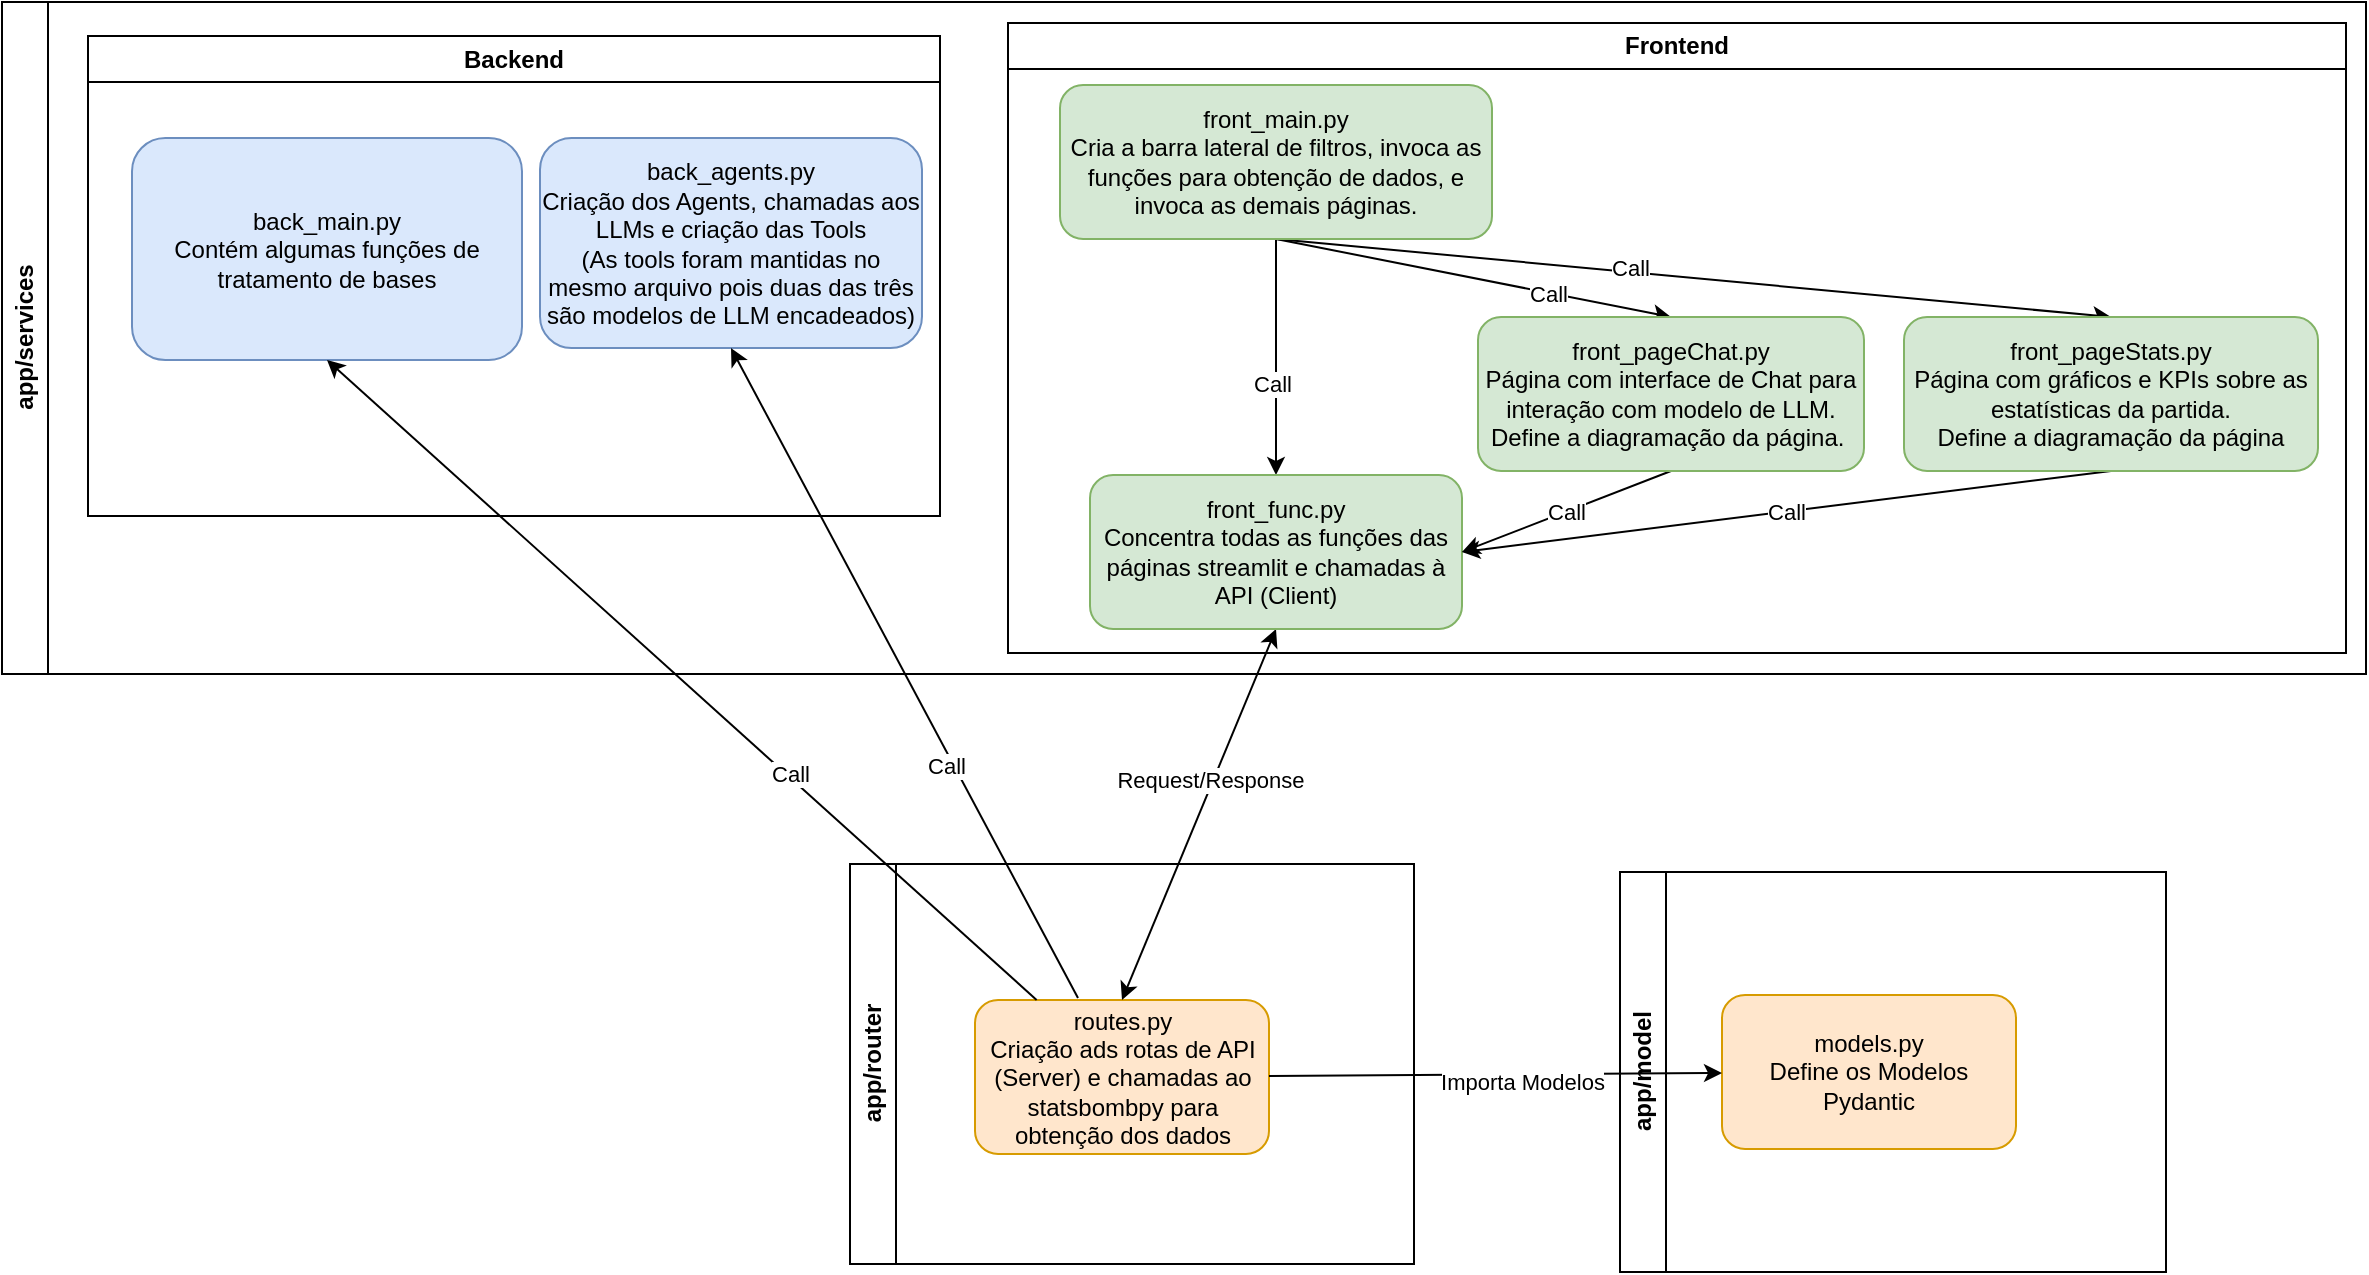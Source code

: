 <mxfile>
    <diagram id="QdpAEqe0KQ9zSXsOPeXD" name="Página-1">
        <mxGraphModel dx="5868" dy="3123" grid="0" gridSize="10" guides="1" tooltips="1" connect="1" arrows="1" fold="1" page="0" pageScale="1" pageWidth="827" pageHeight="1169" background="#ffffff" math="0" shadow="0">
            <root>
                <mxCell id="0"/>
                <mxCell id="1" parent="0"/>
                <mxCell id="12" value="app/router" style="swimlane;horizontal=0;whiteSpace=wrap;html=1;" parent="1" vertex="1">
                    <mxGeometry x="-3560" y="-1707" width="282" height="200" as="geometry"/>
                </mxCell>
                <mxCell id="22" value="routes.py&lt;br&gt;Criação ads rotas de API (Server) e chamadas ao statsbombpy para obtenção dos dados" style="rounded=1;whiteSpace=wrap;html=1;fillColor=#ffe6cc;strokeColor=#d79b00;" parent="12" vertex="1">
                    <mxGeometry x="62.5" y="68" width="147" height="77" as="geometry"/>
                </mxCell>
                <mxCell id="13" value="app/model" style="swimlane;horizontal=0;whiteSpace=wrap;html=1;" parent="1" vertex="1">
                    <mxGeometry x="-3175" y="-1703" width="273" height="200" as="geometry"/>
                </mxCell>
                <mxCell id="23" value="models.py&lt;br&gt;Define os Modelos Pydantic" style="rounded=1;whiteSpace=wrap;html=1;fillColor=#ffe6cc;strokeColor=#d79b00;" parent="13" vertex="1">
                    <mxGeometry x="51" y="61.5" width="147" height="77" as="geometry"/>
                </mxCell>
                <mxCell id="24" style="edgeStyle=none;html=1;entryX=0.5;entryY=0;entryDx=0;entryDy=0;startArrow=classic;startFill=1;exitX=0.5;exitY=1;exitDx=0;exitDy=0;" parent="1" source="19" target="22" edge="1">
                    <mxGeometry relative="1" as="geometry"/>
                </mxCell>
                <mxCell id="32" value="Request/Response" style="edgeLabel;html=1;align=center;verticalAlign=middle;resizable=0;points=[];" parent="24" vertex="1" connectable="0">
                    <mxGeometry x="-0.18" y="-2" relative="1" as="geometry">
                        <mxPoint as="offset"/>
                    </mxGeometry>
                </mxCell>
                <mxCell id="11" value="app/services" style="swimlane;horizontal=0;whiteSpace=wrap;html=1;" parent="1" vertex="1">
                    <mxGeometry x="-3984" y="-2138" width="1182" height="336" as="geometry"/>
                </mxCell>
                <mxCell id="15" value="Backend" style="swimlane;whiteSpace=wrap;html=1;" parent="11" vertex="1">
                    <mxGeometry x="43" y="17" width="426" height="240" as="geometry"/>
                </mxCell>
                <mxCell id="18" value="back_agents.py&lt;br&gt;Criação dos Agents, chamadas aos LLMs e criação das Tools&lt;br&gt;(As tools foram mantidas no mesmo arquivo pois duas das três são modelos de LLM encadeados)" style="rounded=1;whiteSpace=wrap;html=1;fillColor=#dae8fc;strokeColor=#6c8ebf;" parent="15" vertex="1">
                    <mxGeometry x="226" y="51" width="191" height="105" as="geometry"/>
                </mxCell>
                <mxCell id="10" value="back_main.py&lt;br&gt;Contém algumas funções de tratamento de bases" style="rounded=1;whiteSpace=wrap;html=1;fillColor=#dae8fc;strokeColor=#6c8ebf;" parent="15" vertex="1">
                    <mxGeometry x="22" y="51" width="195" height="111" as="geometry"/>
                </mxCell>
                <mxCell id="16" value="Frontend" style="swimlane;whiteSpace=wrap;html=1;" parent="11" vertex="1">
                    <mxGeometry x="503" y="10.5" width="669" height="315" as="geometry"/>
                </mxCell>
                <mxCell id="25" style="edgeStyle=none;html=1;entryX=0.5;entryY=0;entryDx=0;entryDy=0;startArrow=none;startFill=0;exitX=0.5;exitY=1;exitDx=0;exitDy=0;" parent="16" source="17" target="19" edge="1">
                    <mxGeometry relative="1" as="geometry"/>
                </mxCell>
                <mxCell id="35" value="Call" style="edgeLabel;html=1;align=center;verticalAlign=middle;resizable=0;points=[];" parent="25" vertex="1" connectable="0">
                    <mxGeometry x="0.22" y="-2" relative="1" as="geometry">
                        <mxPoint as="offset"/>
                    </mxGeometry>
                </mxCell>
                <mxCell id="26" style="edgeStyle=none;html=1;entryX=0.5;entryY=0;entryDx=0;entryDy=0;startArrow=none;startFill=0;exitX=0.5;exitY=1;exitDx=0;exitDy=0;" parent="16" source="17" target="20" edge="1">
                    <mxGeometry relative="1" as="geometry"/>
                </mxCell>
                <mxCell id="34" value="Call" style="edgeLabel;html=1;align=center;verticalAlign=middle;resizable=0;points=[];" parent="26" vertex="1" connectable="0">
                    <mxGeometry x="0.378" relative="1" as="geometry">
                        <mxPoint as="offset"/>
                    </mxGeometry>
                </mxCell>
                <mxCell id="27" style="edgeStyle=none;html=1;entryX=0.5;entryY=0;entryDx=0;entryDy=0;startArrow=none;startFill=0;exitX=0.5;exitY=1;exitDx=0;exitDy=0;" parent="16" source="17" target="21" edge="1">
                    <mxGeometry relative="1" as="geometry"/>
                </mxCell>
                <mxCell id="33" value="Call" style="edgeLabel;html=1;align=center;verticalAlign=middle;resizable=0;points=[];" parent="27" vertex="1" connectable="0">
                    <mxGeometry x="-0.153" y="2" relative="1" as="geometry">
                        <mxPoint as="offset"/>
                    </mxGeometry>
                </mxCell>
                <mxCell id="17" value="front_main.py&lt;br&gt;Cria a barra lateral de filtros, invoca as funções para obtenção de dados, e invoca as demais páginas." style="rounded=1;whiteSpace=wrap;html=1;fillColor=#d5e8d4;strokeColor=#82b366;" parent="16" vertex="1">
                    <mxGeometry x="26" y="31" width="216" height="77" as="geometry"/>
                </mxCell>
                <mxCell id="19" value="front_func.py&lt;br&gt;Concentra todas as funções das páginas streamlit e chamadas à API (Client)" style="rounded=1;whiteSpace=wrap;html=1;fillColor=#d5e8d4;strokeColor=#82b366;" parent="16" vertex="1">
                    <mxGeometry x="41" y="226" width="186" height="77" as="geometry"/>
                </mxCell>
                <mxCell id="28" value="Call" style="edgeStyle=none;html=1;entryX=1;entryY=0.5;entryDx=0;entryDy=0;startArrow=none;startFill=0;exitX=0.5;exitY=1;exitDx=0;exitDy=0;" parent="16" source="20" target="19" edge="1">
                    <mxGeometry relative="1" as="geometry"/>
                </mxCell>
                <mxCell id="20" value="front_pageChat.py&lt;br&gt;Página com interface de Chat para interação com modelo de LLM.&lt;br&gt;Define a diagramação da página.&amp;nbsp;" style="rounded=1;whiteSpace=wrap;html=1;fillColor=#d5e8d4;strokeColor=#82b366;" parent="16" vertex="1">
                    <mxGeometry x="235" y="147" width="193" height="77" as="geometry"/>
                </mxCell>
                <mxCell id="29" value="Call" style="edgeStyle=none;html=1;entryX=1;entryY=0.5;entryDx=0;entryDy=0;startArrow=none;startFill=0;exitX=0.5;exitY=1;exitDx=0;exitDy=0;" parent="16" source="21" target="19" edge="1">
                    <mxGeometry relative="1" as="geometry"/>
                </mxCell>
                <mxCell id="21" value="front_pageStats.py&lt;br&gt;Página com gráficos e KPIs sobre as estatísticas da partida.&lt;br&gt;Define a diagramação da página" style="rounded=1;whiteSpace=wrap;html=1;fillColor=#d5e8d4;strokeColor=#82b366;" parent="16" vertex="1">
                    <mxGeometry x="448" y="147" width="207" height="77" as="geometry"/>
                </mxCell>
                <mxCell id="30" style="edgeStyle=none;html=1;startArrow=none;startFill=0;" parent="1" source="22" target="23" edge="1">
                    <mxGeometry relative="1" as="geometry"/>
                </mxCell>
                <mxCell id="31" value="Importa Modelos" style="edgeLabel;html=1;align=center;verticalAlign=middle;resizable=0;points=[];" parent="30" vertex="1" connectable="0">
                    <mxGeometry x="0.117" y="-4" relative="1" as="geometry">
                        <mxPoint as="offset"/>
                    </mxGeometry>
                </mxCell>
                <mxCell id="36" style="edgeStyle=none;html=1;entryX=0.5;entryY=1;entryDx=0;entryDy=0;startArrow=none;startFill=0;" parent="1" target="18" edge="1">
                    <mxGeometry relative="1" as="geometry">
                        <mxPoint x="-3446" y="-1640" as="sourcePoint"/>
                    </mxGeometry>
                </mxCell>
                <mxCell id="38" value="Call" style="edgeLabel;html=1;align=center;verticalAlign=middle;resizable=0;points=[];" parent="36" vertex="1" connectable="0">
                    <mxGeometry x="-0.275" y="4" relative="1" as="geometry">
                        <mxPoint as="offset"/>
                    </mxGeometry>
                </mxCell>
                <mxCell id="37" style="edgeStyle=none;html=1;entryX=0.5;entryY=1;entryDx=0;entryDy=0;startArrow=none;startFill=0;" parent="1" source="22" target="10" edge="1">
                    <mxGeometry relative="1" as="geometry"/>
                </mxCell>
                <mxCell id="39" value="Call" style="edgeLabel;html=1;align=center;verticalAlign=middle;resizable=0;points=[];" parent="37" vertex="1" connectable="0">
                    <mxGeometry x="-0.299" y="-1" relative="1" as="geometry">
                        <mxPoint as="offset"/>
                    </mxGeometry>
                </mxCell>
            </root>
        </mxGraphModel>
    </diagram>
</mxfile>